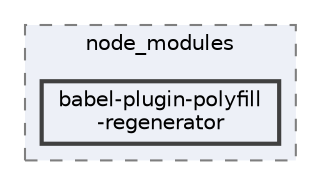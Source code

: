 digraph "pkiclassroomrescheduler/src/main/frontend/node_modules/babel-plugin-polyfill-regenerator"
{
 // LATEX_PDF_SIZE
  bgcolor="transparent";
  edge [fontname=Helvetica,fontsize=10,labelfontname=Helvetica,labelfontsize=10];
  node [fontname=Helvetica,fontsize=10,shape=box,height=0.2,width=0.4];
  compound=true
  subgraph clusterdir_72953eda66ccb3a2722c28e1c3e6c23b {
    graph [ bgcolor="#edf0f7", pencolor="grey50", label="node_modules", fontname=Helvetica,fontsize=10 style="filled,dashed", URL="dir_72953eda66ccb3a2722c28e1c3e6c23b.html",tooltip=""]
  dir_0569dc59739da189aed29d6841b6213d [label="babel-plugin-polyfill\l-regenerator", fillcolor="#edf0f7", color="grey25", style="filled,bold", URL="dir_0569dc59739da189aed29d6841b6213d.html",tooltip=""];
  }
}
